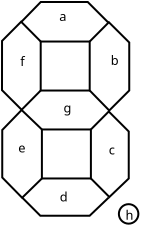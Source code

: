 <?xml version="1.0" encoding="UTF-8"?>
<dia:diagram xmlns:dia="http://www.lysator.liu.se/~alla/dia/">
  <dia:layer name="Background" visible="true" active="true">
    <dia:object type="Standard - Box" version="0" id="O0">
      <dia:attribute name="obj_pos">
        <dia:point val="-30.0,-7.09"/>
      </dia:attribute>
      <dia:attribute name="obj_bb">
        <dia:rectangle val="-30.05,-7.14;-27.5,-4.59"/>
      </dia:attribute>
      <dia:attribute name="elem_corner">
        <dia:point val="-30.0,-7.09"/>
      </dia:attribute>
      <dia:attribute name="elem_width">
        <dia:real val="2.45"/>
      </dia:attribute>
      <dia:attribute name="elem_height">
        <dia:real val="2.45"/>
      </dia:attribute>
      <dia:attribute name="show_background">
        <dia:boolean val="true"/>
      </dia:attribute>
      <dia:attribute name="corner_radius">
        <dia:real val="1.175e-39"/>
      </dia:attribute>
      <dia:attribute name="aspect">
        <dia:enum val="2"/>
      </dia:attribute>
    </dia:object>
    <dia:object type="Standard - PolyLine" version="0" id="O1">
      <dia:attribute name="obj_pos">
        <dia:point val="-30.0,-4.64"/>
      </dia:attribute>
      <dia:attribute name="obj_bb">
        <dia:rectangle val="-31.985,-8.148;-29.929,-3.642"/>
      </dia:attribute>
      <dia:attribute name="poly_points">
        <dia:point val="-30.0,-4.64"/>
        <dia:point val="-30.954,-3.677"/>
        <dia:point val="-31.935,-4.657"/>
        <dia:point val="-31.933,-7.119"/>
        <dia:point val="-30.979,-8.078"/>
        <dia:point val="-30.0,-7.09"/>
      </dia:attribute>
      <dia:connections>
        <dia:connection handle="0" to="O0" connection="5"/>
        <dia:connection handle="5" to="O0" connection="0"/>
      </dia:connections>
    </dia:object>
    <dia:object type="Standard - PolyLine" version="0" id="O2">
      <dia:attribute name="obj_pos">
        <dia:point val="-27.55,-7.09"/>
      </dia:attribute>
      <dia:attribute name="obj_bb">
        <dia:rectangle val="-27.62,-8.088;-25.523,-3.569"/>
      </dia:attribute>
      <dia:attribute name="poly_points">
        <dia:point val="-27.55,-7.09"/>
        <dia:point val="-26.592,-8.053"/>
        <dia:point val="-25.573,-7.04"/>
        <dia:point val="-25.573,-4.64"/>
        <dia:point val="-26.573,-3.64"/>
        <dia:point val="-27.55,-4.64"/>
      </dia:attribute>
      <dia:connections>
        <dia:connection handle="0" to="O0" connection="2"/>
        <dia:connection handle="5" to="O0" connection="7"/>
      </dia:connections>
    </dia:object>
    <dia:object type="Standard - Box" version="0" id="O3">
      <dia:attribute name="obj_pos">
        <dia:point val="-29.94,-2.692"/>
      </dia:attribute>
      <dia:attribute name="obj_bb">
        <dia:rectangle val="-29.99,-2.742;-27.44,-0.192"/>
      </dia:attribute>
      <dia:attribute name="elem_corner">
        <dia:point val="-29.94,-2.692"/>
      </dia:attribute>
      <dia:attribute name="elem_width">
        <dia:real val="2.45"/>
      </dia:attribute>
      <dia:attribute name="elem_height">
        <dia:real val="2.45"/>
      </dia:attribute>
      <dia:attribute name="show_background">
        <dia:boolean val="true"/>
      </dia:attribute>
      <dia:attribute name="corner_radius">
        <dia:real val="1.175e-39"/>
      </dia:attribute>
      <dia:attribute name="aspect">
        <dia:enum val="2"/>
      </dia:attribute>
    </dia:object>
    <dia:object type="Standard - PolyLine" version="0" id="O4">
      <dia:attribute name="obj_pos">
        <dia:point val="-29.94,-0.242"/>
      </dia:attribute>
      <dia:attribute name="obj_bb">
        <dia:rectangle val="-31.973,-3.736;-29.869,0.758"/>
      </dia:attribute>
      <dia:attribute name="poly_points">
        <dia:point val="-29.94,-0.242"/>
        <dia:point val="-30.929,0.723"/>
        <dia:point val="-31.923,-0.29"/>
        <dia:point val="-31.923,-2.665"/>
        <dia:point val="-30.954,-3.665"/>
        <dia:point val="-29.94,-2.692"/>
      </dia:attribute>
      <dia:connections>
        <dia:connection handle="0" to="O3" connection="5"/>
        <dia:connection handle="5" to="O3" connection="0"/>
      </dia:connections>
    </dia:object>
    <dia:object type="Standard - PolyLine" version="0" id="O5">
      <dia:attribute name="obj_pos">
        <dia:point val="-27.49,-2.692"/>
      </dia:attribute>
      <dia:attribute name="obj_bb">
        <dia:rectangle val="-27.561,-3.625;-25.548,0.755"/>
      </dia:attribute>
      <dia:attribute name="poly_points">
        <dia:point val="-27.49,-2.692"/>
        <dia:point val="-26.598,-3.59"/>
        <dia:point val="-25.598,-2.59"/>
        <dia:point val="-25.598,-0.24"/>
        <dia:point val="-26.567,0.685"/>
        <dia:point val="-27.49,-0.242"/>
      </dia:attribute>
      <dia:connections>
        <dia:connection handle="0" to="O3" connection="2"/>
        <dia:connection handle="5" to="O3" connection="7"/>
      </dia:connections>
    </dia:object>
    <dia:object type="Standard - PolyLine" version="0" id="O6">
      <dia:attribute name="obj_pos">
        <dia:point val="-30.917,0.723"/>
      </dia:attribute>
      <dia:attribute name="obj_bb">
        <dia:rectangle val="-30.988,0.639;-26.527,1.673"/>
      </dia:attribute>
      <dia:attribute name="poly_points">
        <dia:point val="-30.917,0.723"/>
        <dia:point val="-30.017,1.623"/>
        <dia:point val="-27.554,1.623"/>
        <dia:point val="-26.598,0.71"/>
      </dia:attribute>
    </dia:object>
    <dia:object type="Standard - PolyLine" version="0" id="O7">
      <dia:attribute name="obj_pos">
        <dia:point val="-30.973,-8.065"/>
      </dia:attribute>
      <dia:attribute name="obj_bb">
        <dia:rectangle val="-31.044,-9.115;-26.552,-7.969"/>
      </dia:attribute>
      <dia:attribute name="poly_points">
        <dia:point val="-30.973,-8.065"/>
        <dia:point val="-29.998,-9.065"/>
        <dia:point val="-27.648,-9.065"/>
        <dia:point val="-26.623,-8.04"/>
      </dia:attribute>
    </dia:object>
    <dia:object type="Standard - Text" version="1" id="O8">
      <dia:attribute name="obj_pos">
        <dia:point val="-29.073,-8.115"/>
      </dia:attribute>
      <dia:attribute name="obj_bb">
        <dia:rectangle val="-29.073,-8.71;-28.681,-7.963"/>
      </dia:attribute>
      <dia:attribute name="text">
        <dia:composite type="text">
          <dia:attribute name="string">
            <dia:string>#a#</dia:string>
          </dia:attribute>
          <dia:attribute name="font">
            <dia:font family="sans" style="0" name="Helvetica"/>
          </dia:attribute>
          <dia:attribute name="height">
            <dia:real val="0.8"/>
          </dia:attribute>
          <dia:attribute name="pos">
            <dia:point val="-29.073,-8.115"/>
          </dia:attribute>
          <dia:attribute name="color">
            <dia:color val="#000000"/>
          </dia:attribute>
          <dia:attribute name="alignment">
            <dia:enum val="0"/>
          </dia:attribute>
        </dia:composite>
      </dia:attribute>
      <dia:attribute name="valign">
        <dia:enum val="3"/>
      </dia:attribute>
    </dia:object>
    <dia:object type="Standard - Text" version="1" id="O9">
      <dia:attribute name="obj_pos">
        <dia:point val="-26.498,-5.915"/>
      </dia:attribute>
      <dia:attribute name="obj_bb">
        <dia:rectangle val="-26.498,-6.51;-26.091,-5.763"/>
      </dia:attribute>
      <dia:attribute name="text">
        <dia:composite type="text">
          <dia:attribute name="string">
            <dia:string>#b#</dia:string>
          </dia:attribute>
          <dia:attribute name="font">
            <dia:font family="sans" style="0" name="Helvetica"/>
          </dia:attribute>
          <dia:attribute name="height">
            <dia:real val="0.8"/>
          </dia:attribute>
          <dia:attribute name="pos">
            <dia:point val="-26.498,-5.915"/>
          </dia:attribute>
          <dia:attribute name="color">
            <dia:color val="#000000"/>
          </dia:attribute>
          <dia:attribute name="alignment">
            <dia:enum val="0"/>
          </dia:attribute>
        </dia:composite>
      </dia:attribute>
      <dia:attribute name="valign">
        <dia:enum val="3"/>
      </dia:attribute>
    </dia:object>
    <dia:object type="Standard - Text" version="1" id="O10">
      <dia:attribute name="obj_pos">
        <dia:point val="-29.048,0.91"/>
      </dia:attribute>
      <dia:attribute name="obj_bb">
        <dia:rectangle val="-29.048,0.315;-28.641,1.062"/>
      </dia:attribute>
      <dia:attribute name="text">
        <dia:composite type="text">
          <dia:attribute name="string">
            <dia:string>#d#</dia:string>
          </dia:attribute>
          <dia:attribute name="font">
            <dia:font family="sans" style="0" name="Helvetica"/>
          </dia:attribute>
          <dia:attribute name="height">
            <dia:real val="0.8"/>
          </dia:attribute>
          <dia:attribute name="pos">
            <dia:point val="-29.048,0.91"/>
          </dia:attribute>
          <dia:attribute name="color">
            <dia:color val="#000000"/>
          </dia:attribute>
          <dia:attribute name="alignment">
            <dia:enum val="0"/>
          </dia:attribute>
        </dia:composite>
      </dia:attribute>
      <dia:attribute name="valign">
        <dia:enum val="3"/>
      </dia:attribute>
    </dia:object>
    <dia:object type="Standard - Text" version="1" id="O11">
      <dia:attribute name="obj_pos">
        <dia:point val="-31.123,-1.54"/>
      </dia:attribute>
      <dia:attribute name="obj_bb">
        <dia:rectangle val="-31.123,-2.135;-30.728,-1.387"/>
      </dia:attribute>
      <dia:attribute name="text">
        <dia:composite type="text">
          <dia:attribute name="string">
            <dia:string>#e#</dia:string>
          </dia:attribute>
          <dia:attribute name="font">
            <dia:font family="sans" style="0" name="Helvetica"/>
          </dia:attribute>
          <dia:attribute name="height">
            <dia:real val="0.8"/>
          </dia:attribute>
          <dia:attribute name="pos">
            <dia:point val="-31.123,-1.54"/>
          </dia:attribute>
          <dia:attribute name="color">
            <dia:color val="#000000"/>
          </dia:attribute>
          <dia:attribute name="alignment">
            <dia:enum val="0"/>
          </dia:attribute>
        </dia:composite>
      </dia:attribute>
      <dia:attribute name="valign">
        <dia:enum val="3"/>
      </dia:attribute>
    </dia:object>
    <dia:object type="Standard - Text" version="1" id="O12">
      <dia:attribute name="obj_pos">
        <dia:point val="-31.023,-5.865"/>
      </dia:attribute>
      <dia:attribute name="obj_bb">
        <dia:rectangle val="-31.023,-6.46;-30.798,-5.713"/>
      </dia:attribute>
      <dia:attribute name="text">
        <dia:composite type="text">
          <dia:attribute name="string">
            <dia:string>#f#</dia:string>
          </dia:attribute>
          <dia:attribute name="font">
            <dia:font family="sans" style="0" name="Helvetica"/>
          </dia:attribute>
          <dia:attribute name="height">
            <dia:real val="0.8"/>
          </dia:attribute>
          <dia:attribute name="pos">
            <dia:point val="-31.023,-5.865"/>
          </dia:attribute>
          <dia:attribute name="color">
            <dia:color val="#000000"/>
          </dia:attribute>
          <dia:attribute name="alignment">
            <dia:enum val="0"/>
          </dia:attribute>
        </dia:composite>
      </dia:attribute>
      <dia:attribute name="valign">
        <dia:enum val="3"/>
      </dia:attribute>
    </dia:object>
    <dia:object type="Standard - Text" version="1" id="O13">
      <dia:attribute name="obj_pos">
        <dia:point val="-26.598,-1.44"/>
      </dia:attribute>
      <dia:attribute name="obj_bb">
        <dia:rectangle val="-26.598,-2.035;-26.246,-1.287"/>
      </dia:attribute>
      <dia:attribute name="text">
        <dia:composite type="text">
          <dia:attribute name="string">
            <dia:string>#c#</dia:string>
          </dia:attribute>
          <dia:attribute name="font">
            <dia:font family="sans" style="0" name="Helvetica"/>
          </dia:attribute>
          <dia:attribute name="height">
            <dia:real val="0.8"/>
          </dia:attribute>
          <dia:attribute name="pos">
            <dia:point val="-26.598,-1.44"/>
          </dia:attribute>
          <dia:attribute name="color">
            <dia:color val="#000000"/>
          </dia:attribute>
          <dia:attribute name="alignment">
            <dia:enum val="0"/>
          </dia:attribute>
        </dia:composite>
      </dia:attribute>
      <dia:attribute name="valign">
        <dia:enum val="3"/>
      </dia:attribute>
    </dia:object>
    <dia:object type="Standard - Text" version="1" id="O14">
      <dia:attribute name="obj_pos">
        <dia:point val="-28.866,-3.535"/>
      </dia:attribute>
      <dia:attribute name="obj_bb">
        <dia:rectangle val="-28.866,-4.13;-28.458,-3.382"/>
      </dia:attribute>
      <dia:attribute name="text">
        <dia:composite type="text">
          <dia:attribute name="string">
            <dia:string>#g#</dia:string>
          </dia:attribute>
          <dia:attribute name="font">
            <dia:font family="sans" style="0" name="Helvetica"/>
          </dia:attribute>
          <dia:attribute name="height">
            <dia:real val="0.8"/>
          </dia:attribute>
          <dia:attribute name="pos">
            <dia:point val="-28.866,-3.535"/>
          </dia:attribute>
          <dia:attribute name="color">
            <dia:color val="#000000"/>
          </dia:attribute>
          <dia:attribute name="alignment">
            <dia:enum val="0"/>
          </dia:attribute>
        </dia:composite>
      </dia:attribute>
      <dia:attribute name="valign">
        <dia:enum val="3"/>
      </dia:attribute>
    </dia:object>
    <dia:object type="Geometric - Perfect Circle" version="1" id="O15">
      <dia:attribute name="obj_pos">
        <dia:point val="-26.091,1.043"/>
      </dia:attribute>
      <dia:attribute name="obj_bb">
        <dia:rectangle val="-26.141,0.993;-25.066,2.068"/>
      </dia:attribute>
      <dia:attribute name="meta">
        <dia:composite type="dict"/>
      </dia:attribute>
      <dia:attribute name="elem_corner">
        <dia:point val="-26.091,1.043"/>
      </dia:attribute>
      <dia:attribute name="elem_width">
        <dia:real val="0.975"/>
      </dia:attribute>
      <dia:attribute name="elem_height">
        <dia:real val="0.975"/>
      </dia:attribute>
      <dia:attribute name="line_width">
        <dia:real val="0.1"/>
      </dia:attribute>
      <dia:attribute name="line_colour">
        <dia:color val="#000000"/>
      </dia:attribute>
      <dia:attribute name="fill_colour">
        <dia:color val="#ffffff"/>
      </dia:attribute>
      <dia:attribute name="show_background">
        <dia:boolean val="true"/>
      </dia:attribute>
      <dia:attribute name="line_style">
        <dia:enum val="0"/>
        <dia:real val="1"/>
      </dia:attribute>
      <dia:attribute name="flip_horizontal">
        <dia:boolean val="false"/>
      </dia:attribute>
      <dia:attribute name="flip_vertical">
        <dia:boolean val="false"/>
      </dia:attribute>
      <dia:attribute name="subscale">
        <dia:real val="1"/>
      </dia:attribute>
    </dia:object>
    <dia:object type="Standard - Text" version="1" id="O16">
      <dia:attribute name="obj_pos">
        <dia:point val="-25.754,1.818"/>
      </dia:attribute>
      <dia:attribute name="obj_bb">
        <dia:rectangle val="-25.754,1.223;-25.349,1.971"/>
      </dia:attribute>
      <dia:attribute name="text">
        <dia:composite type="text">
          <dia:attribute name="string">
            <dia:string>#h#</dia:string>
          </dia:attribute>
          <dia:attribute name="font">
            <dia:font family="sans" style="0" name="Helvetica"/>
          </dia:attribute>
          <dia:attribute name="height">
            <dia:real val="0.8"/>
          </dia:attribute>
          <dia:attribute name="pos">
            <dia:point val="-25.754,1.818"/>
          </dia:attribute>
          <dia:attribute name="color">
            <dia:color val="#000000"/>
          </dia:attribute>
          <dia:attribute name="alignment">
            <dia:enum val="0"/>
          </dia:attribute>
        </dia:composite>
      </dia:attribute>
      <dia:attribute name="valign">
        <dia:enum val="3"/>
      </dia:attribute>
    </dia:object>
  </dia:layer>
</dia:diagram>
